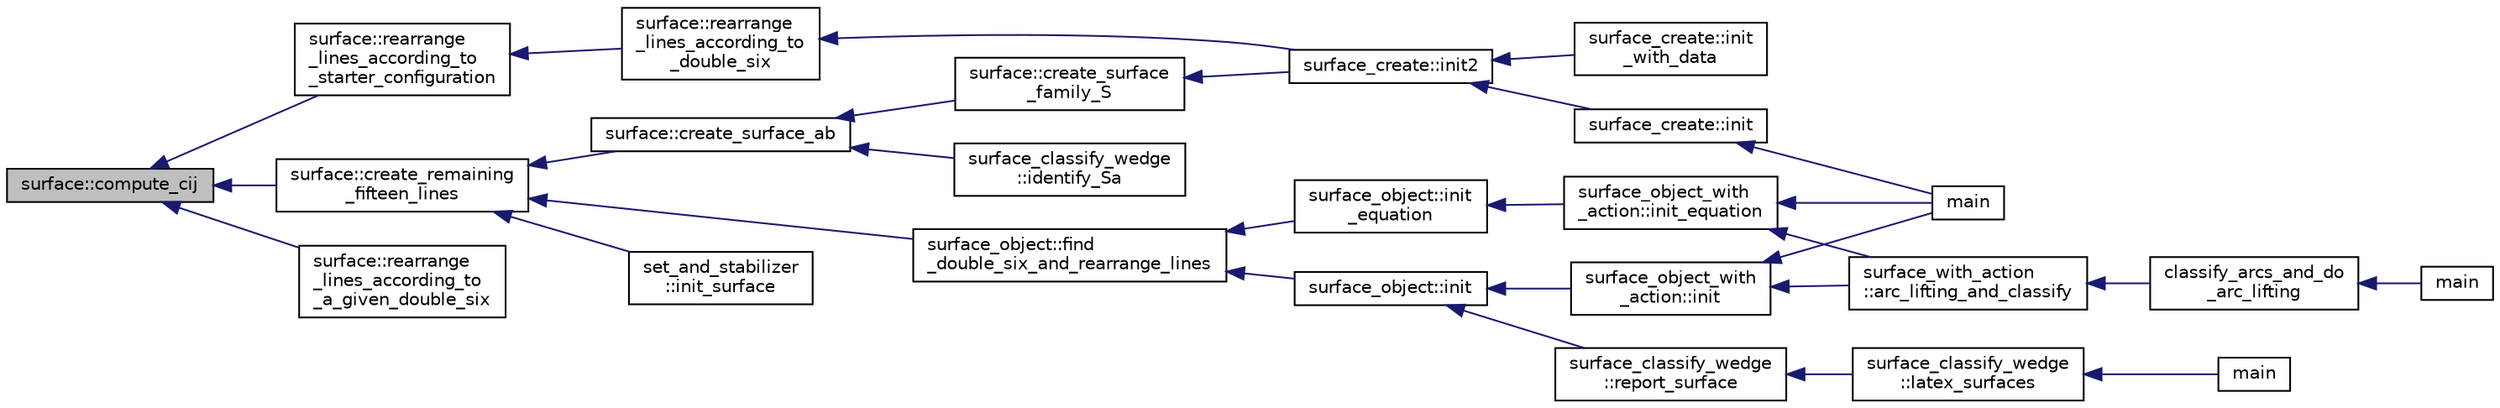 digraph "surface::compute_cij"
{
  edge [fontname="Helvetica",fontsize="10",labelfontname="Helvetica",labelfontsize="10"];
  node [fontname="Helvetica",fontsize="10",shape=record];
  rankdir="LR";
  Node286 [label="surface::compute_cij",height=0.2,width=0.4,color="black", fillcolor="grey75", style="filled", fontcolor="black"];
  Node286 -> Node287 [dir="back",color="midnightblue",fontsize="10",style="solid",fontname="Helvetica"];
  Node287 [label="surface::create_remaining\l_fifteen_lines",height=0.2,width=0.4,color="black", fillcolor="white", style="filled",URL="$d5/d88/classsurface.html#a8c9b2380670ce7cd1e143d98d30b60d4"];
  Node287 -> Node288 [dir="back",color="midnightblue",fontsize="10",style="solid",fontname="Helvetica"];
  Node288 [label="surface::create_surface_ab",height=0.2,width=0.4,color="black", fillcolor="white", style="filled",URL="$d5/d88/classsurface.html#a9e0834d9fd3ea14957df1944ac40c847"];
  Node288 -> Node289 [dir="back",color="midnightblue",fontsize="10",style="solid",fontname="Helvetica"];
  Node289 [label="surface::create_surface\l_family_S",height=0.2,width=0.4,color="black", fillcolor="white", style="filled",URL="$d5/d88/classsurface.html#a820199c4eab279fad1085a308550fa8f"];
  Node289 -> Node290 [dir="back",color="midnightblue",fontsize="10",style="solid",fontname="Helvetica"];
  Node290 [label="surface_create::init2",height=0.2,width=0.4,color="black", fillcolor="white", style="filled",URL="$de/da4/classsurface__create.html#a0d600640f7dd62d5a6c36443effdab59"];
  Node290 -> Node291 [dir="back",color="midnightblue",fontsize="10",style="solid",fontname="Helvetica"];
  Node291 [label="surface_create::init\l_with_data",height=0.2,width=0.4,color="black", fillcolor="white", style="filled",URL="$de/da4/classsurface__create.html#a9226f687139676532adb1aa971fbade2"];
  Node290 -> Node292 [dir="back",color="midnightblue",fontsize="10",style="solid",fontname="Helvetica"];
  Node292 [label="surface_create::init",height=0.2,width=0.4,color="black", fillcolor="white", style="filled",URL="$de/da4/classsurface__create.html#ab0db5c12825f778e3caf8aa4da02eb06"];
  Node292 -> Node293 [dir="back",color="midnightblue",fontsize="10",style="solid",fontname="Helvetica"];
  Node293 [label="main",height=0.2,width=0.4,color="black", fillcolor="white", style="filled",URL="$d2/dfa/create__surface__main_8_c.html#a217dbf8b442f20279ea00b898af96f52"];
  Node288 -> Node294 [dir="back",color="midnightblue",fontsize="10",style="solid",fontname="Helvetica"];
  Node294 [label="surface_classify_wedge\l::identify_Sa",height=0.2,width=0.4,color="black", fillcolor="white", style="filled",URL="$d7/d5c/classsurface__classify__wedge.html#a8fdc22ea1850bd4da28ace84adb055a6"];
  Node287 -> Node295 [dir="back",color="midnightblue",fontsize="10",style="solid",fontname="Helvetica"];
  Node295 [label="surface_object::find\l_double_six_and_rearrange_lines",height=0.2,width=0.4,color="black", fillcolor="white", style="filled",URL="$df/df8/classsurface__object.html#aa2fc4ff039e9f3a5ac29718e29b6b90c"];
  Node295 -> Node296 [dir="back",color="midnightblue",fontsize="10",style="solid",fontname="Helvetica"];
  Node296 [label="surface_object::init\l_equation",height=0.2,width=0.4,color="black", fillcolor="white", style="filled",URL="$df/df8/classsurface__object.html#afd4f4d1accbf361897374bd18d571913"];
  Node296 -> Node297 [dir="back",color="midnightblue",fontsize="10",style="solid",fontname="Helvetica"];
  Node297 [label="surface_object_with\l_action::init_equation",height=0.2,width=0.4,color="black", fillcolor="white", style="filled",URL="$db/d28/classsurface__object__with__action.html#a310ce4189e50545dd67fa3652b8fd160"];
  Node297 -> Node293 [dir="back",color="midnightblue",fontsize="10",style="solid",fontname="Helvetica"];
  Node297 -> Node298 [dir="back",color="midnightblue",fontsize="10",style="solid",fontname="Helvetica"];
  Node298 [label="surface_with_action\l::arc_lifting_and_classify",height=0.2,width=0.4,color="black", fillcolor="white", style="filled",URL="$d8/df9/classsurface__with__action.html#a62a3948f830c59e09ef94937650a07a4"];
  Node298 -> Node299 [dir="back",color="midnightblue",fontsize="10",style="solid",fontname="Helvetica"];
  Node299 [label="classify_arcs_and_do\l_arc_lifting",height=0.2,width=0.4,color="black", fillcolor="white", style="filled",URL="$d6/dc3/arc__lifting__main_8_c.html#afdd7be16f16b8c71e9a72fe5f6a0b59c"];
  Node299 -> Node300 [dir="back",color="midnightblue",fontsize="10",style="solid",fontname="Helvetica"];
  Node300 [label="main",height=0.2,width=0.4,color="black", fillcolor="white", style="filled",URL="$d6/dc3/arc__lifting__main_8_c.html#a217dbf8b442f20279ea00b898af96f52"];
  Node295 -> Node301 [dir="back",color="midnightblue",fontsize="10",style="solid",fontname="Helvetica"];
  Node301 [label="surface_object::init",height=0.2,width=0.4,color="black", fillcolor="white", style="filled",URL="$df/df8/classsurface__object.html#ae51d9ac0a3853bc07908ac48ffa6e0d2"];
  Node301 -> Node302 [dir="back",color="midnightblue",fontsize="10",style="solid",fontname="Helvetica"];
  Node302 [label="surface_classify_wedge\l::report_surface",height=0.2,width=0.4,color="black", fillcolor="white", style="filled",URL="$d7/d5c/classsurface__classify__wedge.html#ad577d435c4726d0a35c10b2f8d4ed00c"];
  Node302 -> Node303 [dir="back",color="midnightblue",fontsize="10",style="solid",fontname="Helvetica"];
  Node303 [label="surface_classify_wedge\l::latex_surfaces",height=0.2,width=0.4,color="black", fillcolor="white", style="filled",URL="$d7/d5c/classsurface__classify__wedge.html#a5698763ece48d6f0a605527ca62429c5"];
  Node303 -> Node304 [dir="back",color="midnightblue",fontsize="10",style="solid",fontname="Helvetica"];
  Node304 [label="main",height=0.2,width=0.4,color="black", fillcolor="white", style="filled",URL="$df/df8/surface__classify_8_c.html#a217dbf8b442f20279ea00b898af96f52"];
  Node301 -> Node305 [dir="back",color="midnightblue",fontsize="10",style="solid",fontname="Helvetica"];
  Node305 [label="surface_object_with\l_action::init",height=0.2,width=0.4,color="black", fillcolor="white", style="filled",URL="$db/d28/classsurface__object__with__action.html#a65085da19618def3909b0f4bc27cba8a"];
  Node305 -> Node293 [dir="back",color="midnightblue",fontsize="10",style="solid",fontname="Helvetica"];
  Node305 -> Node298 [dir="back",color="midnightblue",fontsize="10",style="solid",fontname="Helvetica"];
  Node287 -> Node306 [dir="back",color="midnightblue",fontsize="10",style="solid",fontname="Helvetica"];
  Node306 [label="set_and_stabilizer\l::init_surface",height=0.2,width=0.4,color="black", fillcolor="white", style="filled",URL="$de/df6/classset__and__stabilizer.html#aac2cff4e770a86c6d40e55478e33b6b5"];
  Node286 -> Node307 [dir="back",color="midnightblue",fontsize="10",style="solid",fontname="Helvetica"];
  Node307 [label="surface::rearrange\l_lines_according_to\l_starter_configuration",height=0.2,width=0.4,color="black", fillcolor="white", style="filled",URL="$d5/d88/classsurface.html#a3525fa80708d41bb6cbd5d5c14639c53"];
  Node307 -> Node308 [dir="back",color="midnightblue",fontsize="10",style="solid",fontname="Helvetica"];
  Node308 [label="surface::rearrange\l_lines_according_to\l_double_six",height=0.2,width=0.4,color="black", fillcolor="white", style="filled",URL="$d5/d88/classsurface.html#a8deb9b16536ddcc8646ef71151c5319b"];
  Node308 -> Node290 [dir="back",color="midnightblue",fontsize="10",style="solid",fontname="Helvetica"];
  Node286 -> Node309 [dir="back",color="midnightblue",fontsize="10",style="solid",fontname="Helvetica"];
  Node309 [label="surface::rearrange\l_lines_according_to\l_a_given_double_six",height=0.2,width=0.4,color="black", fillcolor="white", style="filled",URL="$d5/d88/classsurface.html#a95764a797ea10aff342dd8fa62b42d22"];
}
